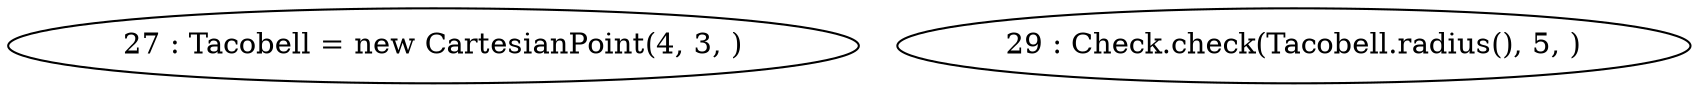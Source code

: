 digraph G {
"27 : Tacobell = new CartesianPoint(4, 3, )"
"29 : Check.check(Tacobell.radius(), 5, )"
}